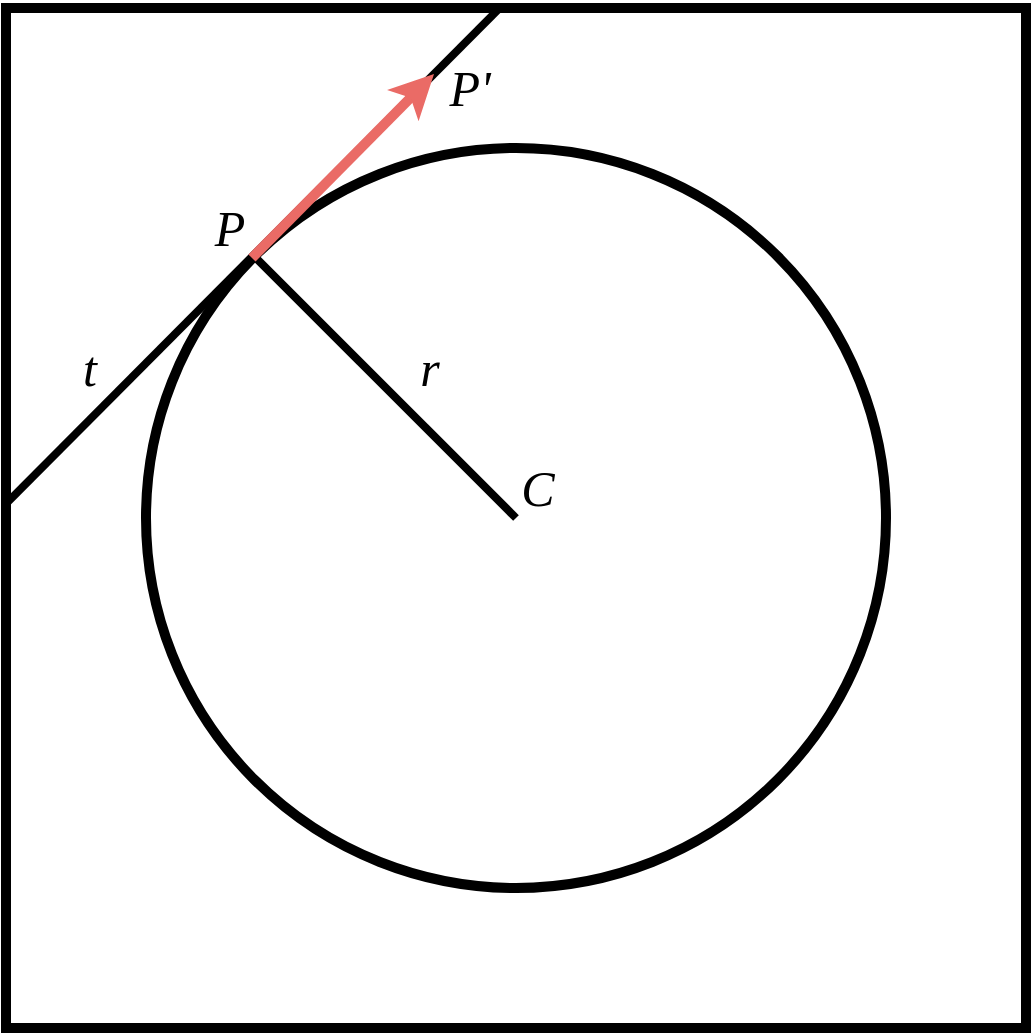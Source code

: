 <mxfile version="12.0.3" type="device" pages="1"><diagram id="c3mJ7OcPuJfGwLVJQKLH" name="Page-1"><mxGraphModel dx="2019" dy="774" grid="1" gridSize="10" guides="1" tooltips="1" connect="1" arrows="1" fold="1" page="1" pageScale="1" pageWidth="827" pageHeight="1169" math="0" shadow="0"><root><mxCell id="0"/><mxCell id="1" parent="0"/><mxCell id="I6K6dbHa2bkvT33xbciG-1" value="" style="group;rotation=-90;" vertex="1" connectable="0" parent="1"><mxGeometry x="158" y="190" width="510" height="510" as="geometry"/></mxCell><mxCell id="bkNHNCW9bxUnbBmelWy6-15" value="" style="whiteSpace=wrap;html=1;aspect=fixed;strokeWidth=5;fillColor=none;rotation=-90;" parent="I6K6dbHa2bkvT33xbciG-1" vertex="1"><mxGeometry width="510" height="510" as="geometry"/></mxCell><mxCell id="bkNHNCW9bxUnbBmelWy6-16" value="" style="ellipse;whiteSpace=wrap;html=1;aspect=fixed;strokeWidth=5;fillColor=none;resizable=1;resizeWidth=0;rotation=-90;" parent="I6K6dbHa2bkvT33xbciG-1" vertex="1"><mxGeometry x="70" y="70" width="370" height="370" as="geometry"/></mxCell><mxCell id="bkNHNCW9bxUnbBmelWy6-18" value="" style="endArrow=none;html=1;strokeColor=#000000;strokeWidth=4;entryX=1;entryY=0;entryDx=0;entryDy=0;" parent="I6K6dbHa2bkvT33xbciG-1" target="bkNHNCW9bxUnbBmelWy6-16" edge="1"><mxGeometry width="50" height="50" relative="1" as="geometry"><mxPoint x="255" y="255" as="sourcePoint"/><mxPoint x="205" y="205" as="targetPoint"/></mxGeometry></mxCell><mxCell id="bkNHNCW9bxUnbBmelWy6-19" value="" style="endArrow=none;html=1;strokeColor=#000000;strokeWidth=4;exitX=0.514;exitY=0;exitDx=0;exitDy=0;entryX=1.002;entryY=0.486;entryDx=0;entryDy=0;entryPerimeter=0;exitPerimeter=0;" parent="I6K6dbHa2bkvT33xbciG-1" source="bkNHNCW9bxUnbBmelWy6-15" target="bkNHNCW9bxUnbBmelWy6-15" edge="1"><mxGeometry width="50" height="50" relative="1" as="geometry"><mxPoint x="580" y="408" as="sourcePoint"/><mxPoint x="530" y="358" as="targetPoint"/></mxGeometry></mxCell><mxCell id="bkNHNCW9bxUnbBmelWy6-20" value="" style="endArrow=classic;html=1;strokeColor=#EA6B66;strokeWidth=5;" parent="I6K6dbHa2bkvT33xbciG-1" edge="1"><mxGeometry width="50" height="50" relative="1" as="geometry"><mxPoint x="123" y="125" as="sourcePoint"/><mxPoint x="214" y="33" as="targetPoint"/></mxGeometry></mxCell><mxCell id="I6K6dbHa2bkvT33xbciG-2" value="&lt;i&gt;&lt;font style=&quot;font-size: 25px&quot; face=&quot;Verdana&quot;&gt;P&lt;/font&gt;&lt;/i&gt;" style="text;html=1;strokeColor=none;fillColor=none;align=center;verticalAlign=middle;whiteSpace=wrap;rounded=0;" vertex="1" parent="I6K6dbHa2bkvT33xbciG-1"><mxGeometry x="102" y="100" width="20" height="20" as="geometry"/></mxCell><mxCell id="I6K6dbHa2bkvT33xbciG-3" value="&lt;i&gt;&lt;font style=&quot;font-size: 25px&quot; face=&quot;Verdana&quot;&gt;t&lt;/font&gt;&lt;/i&gt;" style="text;html=1;strokeColor=none;fillColor=none;align=center;verticalAlign=middle;whiteSpace=wrap;rounded=0;" vertex="1" parent="I6K6dbHa2bkvT33xbciG-1"><mxGeometry x="32" y="170" width="20" height="20" as="geometry"/></mxCell><mxCell id="I6K6dbHa2bkvT33xbciG-4" value="&lt;i&gt;&lt;font style=&quot;font-size: 25px&quot; face=&quot;Verdana&quot;&gt;&lt;font style=&quot;font-size: 25px&quot;&gt;P&lt;/font&gt;'&lt;/font&gt;&lt;/i&gt;" style="text;html=1;strokeColor=none;fillColor=none;align=center;verticalAlign=middle;whiteSpace=wrap;rounded=0;" vertex="1" parent="I6K6dbHa2bkvT33xbciG-1"><mxGeometry x="222" y="30" width="20" height="20" as="geometry"/></mxCell><mxCell id="I6K6dbHa2bkvT33xbciG-5" value="&lt;i&gt;&lt;font style=&quot;font-size: 25px&quot; face=&quot;Verdana&quot;&gt;C&lt;/font&gt;&lt;/i&gt;" style="text;html=1;strokeColor=none;fillColor=none;align=center;verticalAlign=middle;whiteSpace=wrap;rounded=0;" vertex="1" parent="I6K6dbHa2bkvT33xbciG-1"><mxGeometry x="255.5" y="230" width="20" height="20" as="geometry"/></mxCell><mxCell id="I6K6dbHa2bkvT33xbciG-6" value="&lt;font face=&quot;Verdana&quot;&gt;&lt;i&gt;&lt;font style=&quot;font-size: 25px&quot;&gt;r&lt;/font&gt;&lt;/i&gt;&lt;/font&gt;" style="text;html=1;strokeColor=none;fillColor=none;align=center;verticalAlign=middle;whiteSpace=wrap;rounded=0;" vertex="1" parent="I6K6dbHa2bkvT33xbciG-1"><mxGeometry x="202" y="170" width="20" height="20" as="geometry"/></mxCell></root></mxGraphModel></diagram></mxfile>
